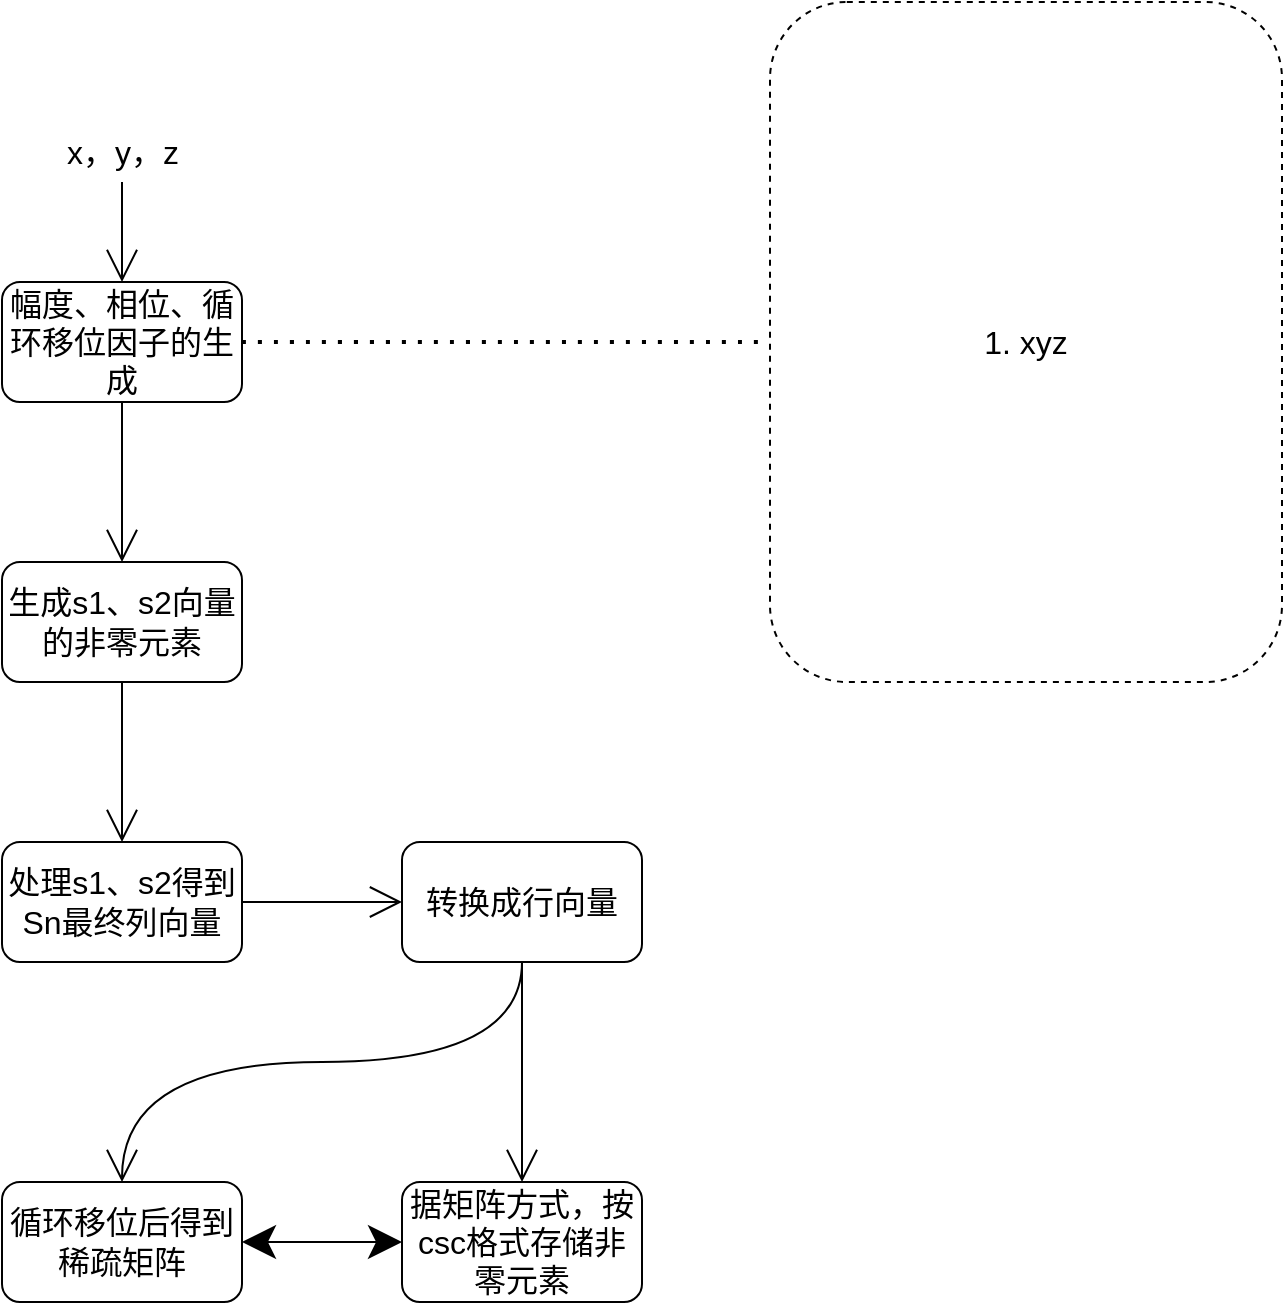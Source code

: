 <mxfile version="20.3.0" type="device"><diagram id="_t_1e0El4GSrOOilcTgb" name="稀疏矩阵的生成"><mxGraphModel dx="1102" dy="1025" grid="0" gridSize="10" guides="1" tooltips="1" connect="1" arrows="1" fold="1" page="1" pageScale="1" pageWidth="827" pageHeight="1169" math="0" shadow="0"><root><mxCell id="0"/><mxCell id="1" parent="0"/><mxCell id="0pLBB3HyMzHfr3wP-0VS-8" value="" style="edgeStyle=orthogonalEdgeStyle;curved=1;rounded=0;orthogonalLoop=1;jettySize=auto;html=1;fontSize=12;endArrow=open;startSize=14;endSize=14;" edge="1" parent="1" source="0pLBB3HyMzHfr3wP-0VS-4" target="0pLBB3HyMzHfr3wP-0VS-7"><mxGeometry relative="1" as="geometry"/></mxCell><mxCell id="0pLBB3HyMzHfr3wP-0VS-4" value="幅度、相位、循环移位因子的生成" style="rounded=1;whiteSpace=wrap;html=1;fontSize=16;" vertex="1" parent="1"><mxGeometry x="30" y="210" width="120" height="60" as="geometry"/></mxCell><mxCell id="0pLBB3HyMzHfr3wP-0VS-6" value="" style="edgeStyle=orthogonalEdgeStyle;curved=1;rounded=0;orthogonalLoop=1;jettySize=auto;html=1;fontSize=12;endArrow=open;startSize=14;endSize=14;" edge="1" parent="1" source="0pLBB3HyMzHfr3wP-0VS-5" target="0pLBB3HyMzHfr3wP-0VS-4"><mxGeometry relative="1" as="geometry"/></mxCell><mxCell id="0pLBB3HyMzHfr3wP-0VS-5" value="x，y，z" style="text;html=1;align=center;verticalAlign=middle;resizable=0;points=[];autosize=1;strokeColor=none;fillColor=none;fontSize=16;" vertex="1" parent="1"><mxGeometry x="50" y="130" width="80" height="30" as="geometry"/></mxCell><mxCell id="0pLBB3HyMzHfr3wP-0VS-10" value="" style="edgeStyle=orthogonalEdgeStyle;curved=1;rounded=0;orthogonalLoop=1;jettySize=auto;html=1;fontSize=12;endArrow=open;startSize=14;endSize=14;" edge="1" parent="1" source="0pLBB3HyMzHfr3wP-0VS-7" target="0pLBB3HyMzHfr3wP-0VS-9"><mxGeometry relative="1" as="geometry"/></mxCell><mxCell id="0pLBB3HyMzHfr3wP-0VS-7" value="生成s1、s2向量的非零元素" style="whiteSpace=wrap;html=1;fontSize=16;rounded=1;" vertex="1" parent="1"><mxGeometry x="30" y="350" width="120" height="60" as="geometry"/></mxCell><mxCell id="0pLBB3HyMzHfr3wP-0VS-12" value="" style="edgeStyle=orthogonalEdgeStyle;curved=1;rounded=0;orthogonalLoop=1;jettySize=auto;html=1;fontSize=12;endArrow=open;startSize=14;endSize=14;" edge="1" parent="1" source="0pLBB3HyMzHfr3wP-0VS-9" target="0pLBB3HyMzHfr3wP-0VS-11"><mxGeometry relative="1" as="geometry"/></mxCell><mxCell id="0pLBB3HyMzHfr3wP-0VS-9" value="处理s1、s2得到Sn最终列向量" style="whiteSpace=wrap;html=1;fontSize=16;rounded=1;" vertex="1" parent="1"><mxGeometry x="30" y="490" width="120" height="60" as="geometry"/></mxCell><mxCell id="0pLBB3HyMzHfr3wP-0VS-14" value="" style="edgeStyle=orthogonalEdgeStyle;curved=1;rounded=0;orthogonalLoop=1;jettySize=auto;html=1;fontSize=12;endArrow=open;startSize=14;endSize=14;entryX=0.5;entryY=0;entryDx=0;entryDy=0;" edge="1" parent="1" source="0pLBB3HyMzHfr3wP-0VS-11" target="0pLBB3HyMzHfr3wP-0VS-13"><mxGeometry relative="1" as="geometry"><Array as="points"><mxPoint x="290" y="600"/><mxPoint x="90" y="600"/></Array></mxGeometry></mxCell><mxCell id="0pLBB3HyMzHfr3wP-0VS-20" style="edgeStyle=orthogonalEdgeStyle;curved=1;rounded=0;orthogonalLoop=1;jettySize=auto;html=1;fontSize=12;endArrow=open;startSize=14;endSize=14;" edge="1" parent="1" source="0pLBB3HyMzHfr3wP-0VS-11" target="0pLBB3HyMzHfr3wP-0VS-19"><mxGeometry relative="1" as="geometry"/></mxCell><mxCell id="0pLBB3HyMzHfr3wP-0VS-11" value="转换成行向量" style="whiteSpace=wrap;html=1;fontSize=16;rounded=1;" vertex="1" parent="1"><mxGeometry x="230" y="490" width="120" height="60" as="geometry"/></mxCell><mxCell id="0pLBB3HyMzHfr3wP-0VS-13" value="循环移位后得到稀疏矩阵" style="whiteSpace=wrap;html=1;fontSize=16;rounded=1;" vertex="1" parent="1"><mxGeometry x="30" y="660" width="120" height="60" as="geometry"/></mxCell><mxCell id="0pLBB3HyMzHfr3wP-0VS-19" value="据矩阵方式，按csc格式存储非零元素" style="rounded=1;whiteSpace=wrap;html=1;fontSize=16;" vertex="1" parent="1"><mxGeometry x="230" y="660" width="120" height="60" as="geometry"/></mxCell><mxCell id="0pLBB3HyMzHfr3wP-0VS-21" value="" style="endArrow=classic;startArrow=classic;html=1;rounded=0;fontSize=12;startSize=14;endSize=14;curved=1;exitX=1;exitY=0.5;exitDx=0;exitDy=0;entryX=0;entryY=0.5;entryDx=0;entryDy=0;" edge="1" parent="1" source="0pLBB3HyMzHfr3wP-0VS-13" target="0pLBB3HyMzHfr3wP-0VS-19"><mxGeometry width="50" height="50" relative="1" as="geometry"><mxPoint x="390" y="500" as="sourcePoint"/><mxPoint x="440" y="450" as="targetPoint"/></mxGeometry></mxCell><mxCell id="0pLBB3HyMzHfr3wP-0VS-22" value="" style="endArrow=none;dashed=1;html=1;dashPattern=1 3;strokeWidth=2;rounded=0;fontSize=12;startSize=14;endSize=14;curved=1;exitX=1;exitY=0.5;exitDx=0;exitDy=0;entryX=0;entryY=0.5;entryDx=0;entryDy=0;" edge="1" parent="1" source="0pLBB3HyMzHfr3wP-0VS-4" target="0pLBB3HyMzHfr3wP-0VS-23"><mxGeometry width="50" height="50" relative="1" as="geometry"><mxPoint x="390" y="480" as="sourcePoint"/><mxPoint x="360" y="240" as="targetPoint"/></mxGeometry></mxCell><mxCell id="0pLBB3HyMzHfr3wP-0VS-23" value="1. xyz" style="whiteSpace=wrap;html=1;fontSize=16;dashed=1;rounded=1;" vertex="1" parent="1"><mxGeometry x="414" y="70" width="256" height="340" as="geometry"/></mxCell></root></mxGraphModel></diagram></mxfile>